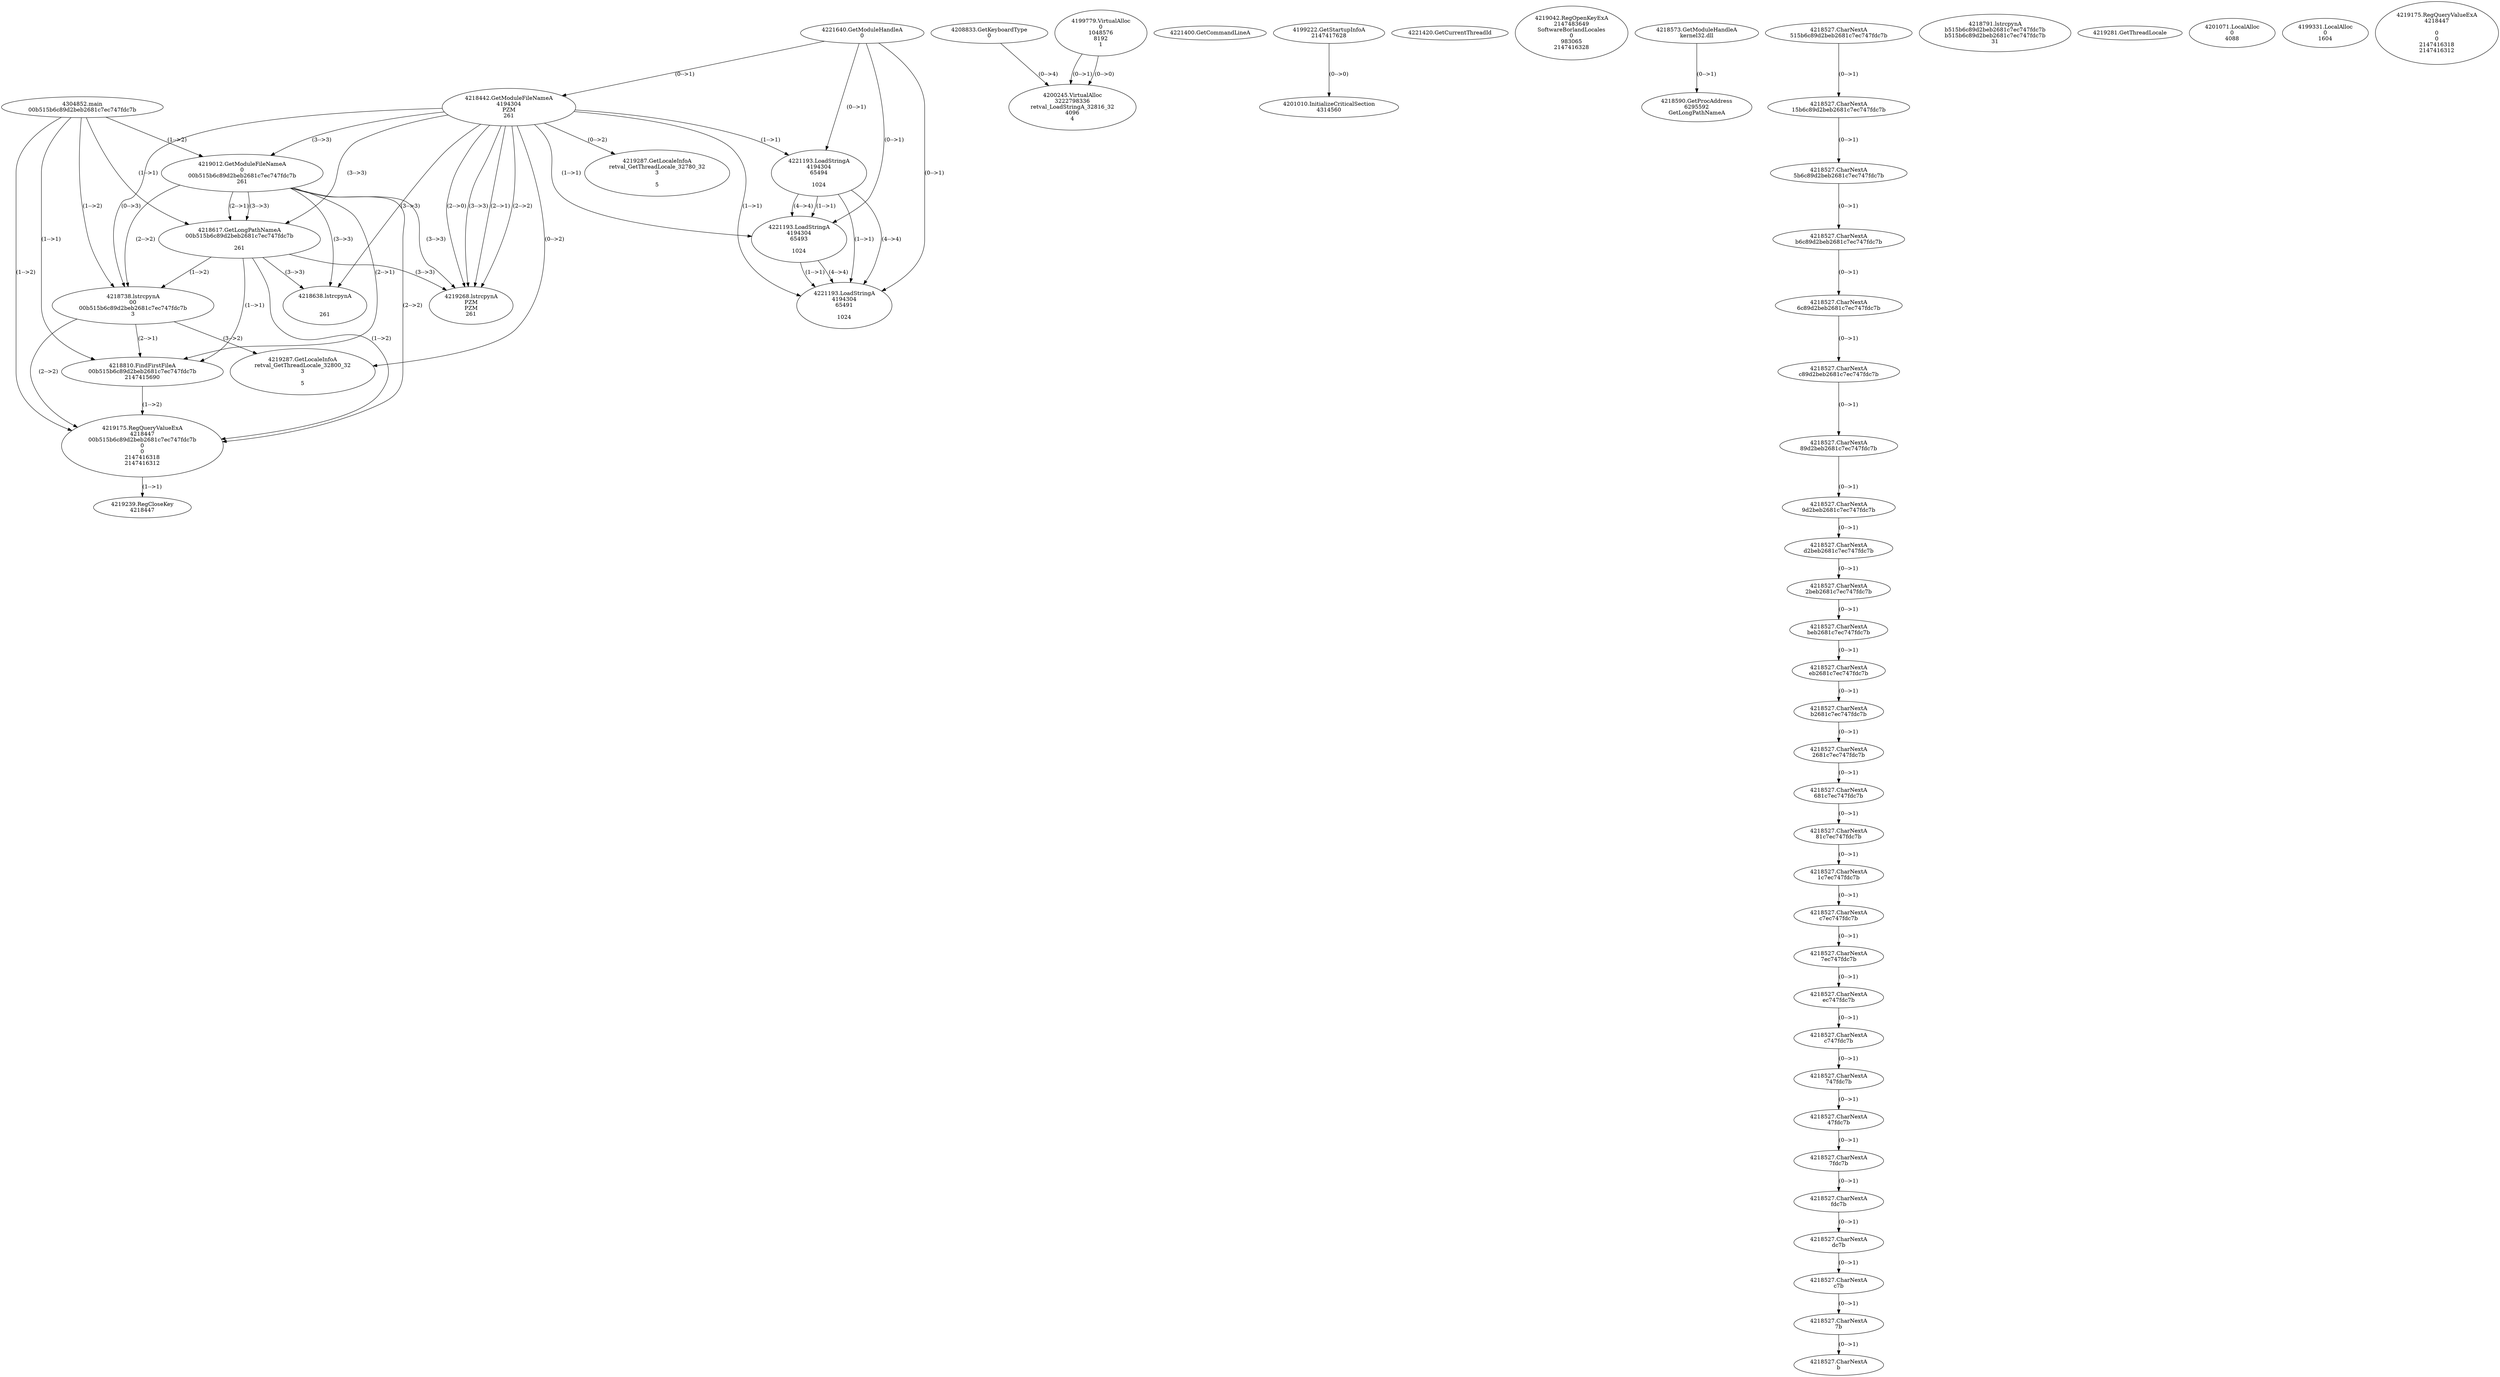 // Global SCDG with merge call
digraph {
	0 [label="4304852.main
00b515b6c89d2beb2681c7ec747fdc7b"]
	1 [label="4221640.GetModuleHandleA
0"]
	2 [label="4208833.GetKeyboardType
0"]
	3 [label="4221400.GetCommandLineA
"]
	4 [label="4199222.GetStartupInfoA
2147417628"]
	5 [label="4221420.GetCurrentThreadId
"]
	6 [label="4218442.GetModuleFileNameA
4194304
PZM
261"]
	1 -> 6 [label="(0-->1)"]
	7 [label="4219012.GetModuleFileNameA
0
00b515b6c89d2beb2681c7ec747fdc7b
261"]
	0 -> 7 [label="(1-->2)"]
	6 -> 7 [label="(3-->3)"]
	8 [label="4219042.RegOpenKeyExA
2147483649
Software\Borland\Locales
0
983065
2147416328"]
	9 [label="4218573.GetModuleHandleA
kernel32.dll"]
	10 [label="4218590.GetProcAddress
6295592
GetLongPathNameA"]
	9 -> 10 [label="(0-->1)"]
	11 [label="4218617.GetLongPathNameA
00b515b6c89d2beb2681c7ec747fdc7b

261"]
	0 -> 11 [label="(1-->1)"]
	7 -> 11 [label="(2-->1)"]
	6 -> 11 [label="(3-->3)"]
	7 -> 11 [label="(3-->3)"]
	12 [label="4218738.lstrcpynA
00
00b515b6c89d2beb2681c7ec747fdc7b
3"]
	0 -> 12 [label="(1-->2)"]
	7 -> 12 [label="(2-->2)"]
	11 -> 12 [label="(1-->2)"]
	6 -> 12 [label="(0-->3)"]
	13 [label="4218527.CharNextA
515b6c89d2beb2681c7ec747fdc7b"]
	14 [label="4218527.CharNextA
15b6c89d2beb2681c7ec747fdc7b"]
	13 -> 14 [label="(0-->1)"]
	15 [label="4218527.CharNextA
5b6c89d2beb2681c7ec747fdc7b"]
	14 -> 15 [label="(0-->1)"]
	16 [label="4218527.CharNextA
b6c89d2beb2681c7ec747fdc7b"]
	15 -> 16 [label="(0-->1)"]
	17 [label="4218527.CharNextA
6c89d2beb2681c7ec747fdc7b"]
	16 -> 17 [label="(0-->1)"]
	18 [label="4218527.CharNextA
c89d2beb2681c7ec747fdc7b"]
	17 -> 18 [label="(0-->1)"]
	19 [label="4218527.CharNextA
89d2beb2681c7ec747fdc7b"]
	18 -> 19 [label="(0-->1)"]
	20 [label="4218527.CharNextA
9d2beb2681c7ec747fdc7b"]
	19 -> 20 [label="(0-->1)"]
	21 [label="4218527.CharNextA
d2beb2681c7ec747fdc7b"]
	20 -> 21 [label="(0-->1)"]
	22 [label="4218527.CharNextA
2beb2681c7ec747fdc7b"]
	21 -> 22 [label="(0-->1)"]
	23 [label="4218527.CharNextA
beb2681c7ec747fdc7b"]
	22 -> 23 [label="(0-->1)"]
	24 [label="4218527.CharNextA
eb2681c7ec747fdc7b"]
	23 -> 24 [label="(0-->1)"]
	25 [label="4218527.CharNextA
b2681c7ec747fdc7b"]
	24 -> 25 [label="(0-->1)"]
	26 [label="4218527.CharNextA
2681c7ec747fdc7b"]
	25 -> 26 [label="(0-->1)"]
	27 [label="4218527.CharNextA
681c7ec747fdc7b"]
	26 -> 27 [label="(0-->1)"]
	28 [label="4218527.CharNextA
81c7ec747fdc7b"]
	27 -> 28 [label="(0-->1)"]
	29 [label="4218527.CharNextA
1c7ec747fdc7b"]
	28 -> 29 [label="(0-->1)"]
	30 [label="4218527.CharNextA
c7ec747fdc7b"]
	29 -> 30 [label="(0-->1)"]
	31 [label="4218527.CharNextA
7ec747fdc7b"]
	30 -> 31 [label="(0-->1)"]
	32 [label="4218527.CharNextA
ec747fdc7b"]
	31 -> 32 [label="(0-->1)"]
	33 [label="4218527.CharNextA
c747fdc7b"]
	32 -> 33 [label="(0-->1)"]
	34 [label="4218527.CharNextA
747fdc7b"]
	33 -> 34 [label="(0-->1)"]
	35 [label="4218527.CharNextA
47fdc7b"]
	34 -> 35 [label="(0-->1)"]
	36 [label="4218527.CharNextA
7fdc7b"]
	35 -> 36 [label="(0-->1)"]
	37 [label="4218527.CharNextA
fdc7b"]
	36 -> 37 [label="(0-->1)"]
	38 [label="4218527.CharNextA
dc7b"]
	37 -> 38 [label="(0-->1)"]
	39 [label="4218527.CharNextA
c7b"]
	38 -> 39 [label="(0-->1)"]
	40 [label="4218527.CharNextA
7b"]
	39 -> 40 [label="(0-->1)"]
	41 [label="4218527.CharNextA
b"]
	40 -> 41 [label="(0-->1)"]
	42 [label="4218791.lstrcpynA
b515b6c89d2beb2681c7ec747fdc7b
b515b6c89d2beb2681c7ec747fdc7b
31"]
	43 [label="4218810.FindFirstFileA
00b515b6c89d2beb2681c7ec747fdc7b
2147415690"]
	0 -> 43 [label="(1-->1)"]
	7 -> 43 [label="(2-->1)"]
	11 -> 43 [label="(1-->1)"]
	12 -> 43 [label="(2-->1)"]
	44 [label="4219175.RegQueryValueExA
4218447
00b515b6c89d2beb2681c7ec747fdc7b
0
0
2147416318
2147416312"]
	0 -> 44 [label="(1-->2)"]
	7 -> 44 [label="(2-->2)"]
	11 -> 44 [label="(1-->2)"]
	12 -> 44 [label="(2-->2)"]
	43 -> 44 [label="(1-->2)"]
	45 [label="4219239.RegCloseKey
4218447"]
	44 -> 45 [label="(1-->1)"]
	46 [label="4219268.lstrcpynA
PZM
PZM
261"]
	6 -> 46 [label="(2-->1)"]
	6 -> 46 [label="(2-->2)"]
	6 -> 46 [label="(3-->3)"]
	7 -> 46 [label="(3-->3)"]
	11 -> 46 [label="(3-->3)"]
	6 -> 46 [label="(2-->0)"]
	47 [label="4219281.GetThreadLocale
"]
	48 [label="4219287.GetLocaleInfoA
retval_GetThreadLocale_32800_32
3

5"]
	6 -> 48 [label="(0-->2)"]
	12 -> 48 [label="(3-->2)"]
	49 [label="4221193.LoadStringA
4194304
65494

1024"]
	1 -> 49 [label="(0-->1)"]
	6 -> 49 [label="(1-->1)"]
	50 [label="4221193.LoadStringA
4194304
65493

1024"]
	1 -> 50 [label="(0-->1)"]
	6 -> 50 [label="(1-->1)"]
	49 -> 50 [label="(1-->1)"]
	49 -> 50 [label="(4-->4)"]
	51 [label="4221193.LoadStringA
4194304
65491

1024"]
	1 -> 51 [label="(0-->1)"]
	6 -> 51 [label="(1-->1)"]
	49 -> 51 [label="(1-->1)"]
	50 -> 51 [label="(1-->1)"]
	49 -> 51 [label="(4-->4)"]
	50 -> 51 [label="(4-->4)"]
	52 [label="4201010.InitializeCriticalSection
4314560"]
	4 -> 52 [label="(0-->0)"]
	53 [label="4201071.LocalAlloc
0
4088"]
	54 [label="4199779.VirtualAlloc
0
1048576
8192
1"]
	55 [label="4199331.LocalAlloc
0
1604"]
	56 [label="4200245.VirtualAlloc
3222798336
retval_LoadStringA_32816_32
4096
4"]
	54 -> 56 [label="(0-->1)"]
	2 -> 56 [label="(0-->4)"]
	54 -> 56 [label="(0-->0)"]
	57 [label="4218638.lstrcpynA


261"]
	6 -> 57 [label="(3-->3)"]
	7 -> 57 [label="(3-->3)"]
	11 -> 57 [label="(3-->3)"]
	58 [label="4219175.RegQueryValueExA
4218447

0
0
2147416318
2147416312"]
	59 [label="4219287.GetLocaleInfoA
retval_GetThreadLocale_32780_32
3

5"]
	6 -> 59 [label="(0-->2)"]
}
